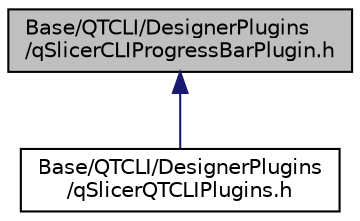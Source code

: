 digraph "Base/QTCLI/DesignerPlugins/qSlicerCLIProgressBarPlugin.h"
{
  bgcolor="transparent";
  edge [fontname="Helvetica",fontsize="10",labelfontname="Helvetica",labelfontsize="10"];
  node [fontname="Helvetica",fontsize="10",shape=record];
  Node5 [label="Base/QTCLI/DesignerPlugins\l/qSlicerCLIProgressBarPlugin.h",height=0.2,width=0.4,color="black", fillcolor="grey75", style="filled", fontcolor="black"];
  Node5 -> Node6 [dir="back",color="midnightblue",fontsize="10",style="solid",fontname="Helvetica"];
  Node6 [label="Base/QTCLI/DesignerPlugins\l/qSlicerQTCLIPlugins.h",height=0.2,width=0.4,color="black",URL="$qSlicerQTCLIPlugins_8h.html"];
}
